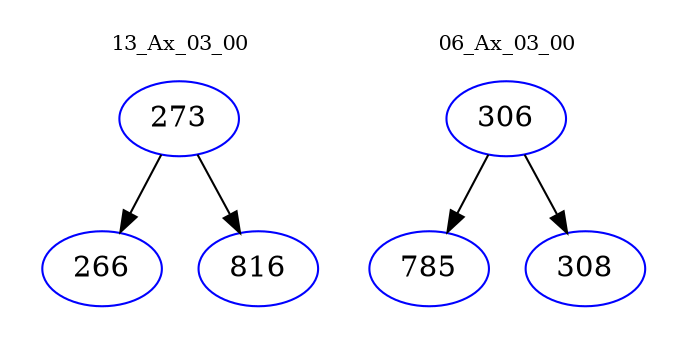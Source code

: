 digraph{
subgraph cluster_0 {
color = white
label = "13_Ax_03_00";
fontsize=10;
T0_273 [label="273", color="blue"]
T0_273 -> T0_266 [color="black"]
T0_266 [label="266", color="blue"]
T0_273 -> T0_816 [color="black"]
T0_816 [label="816", color="blue"]
}
subgraph cluster_1 {
color = white
label = "06_Ax_03_00";
fontsize=10;
T1_306 [label="306", color="blue"]
T1_306 -> T1_785 [color="black"]
T1_785 [label="785", color="blue"]
T1_306 -> T1_308 [color="black"]
T1_308 [label="308", color="blue"]
}
}
